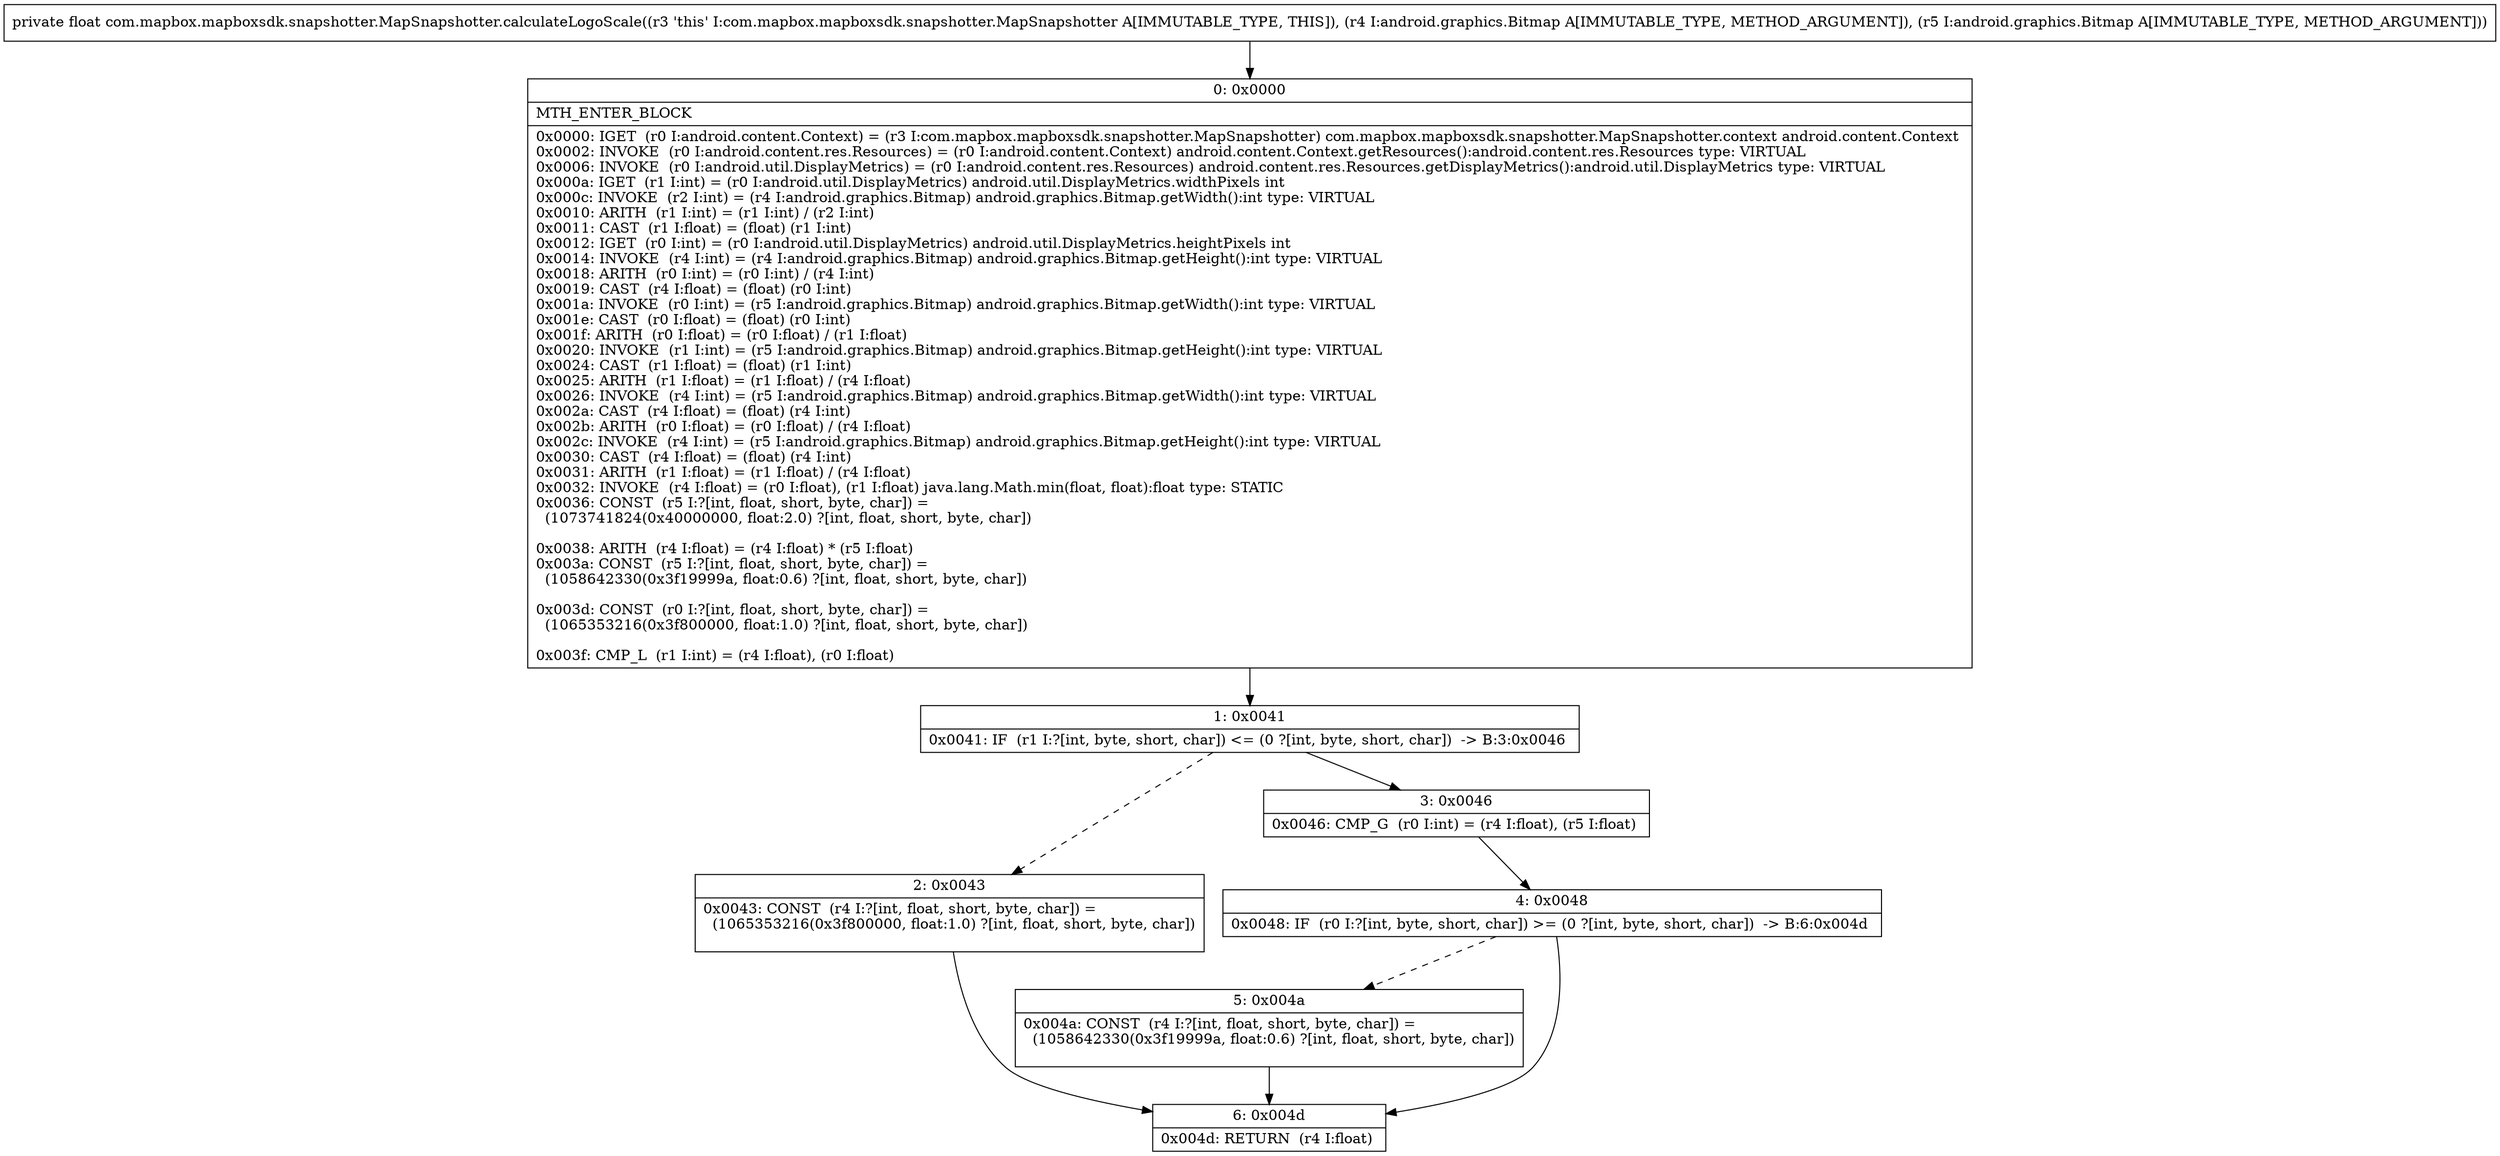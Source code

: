digraph "CFG forcom.mapbox.mapboxsdk.snapshotter.MapSnapshotter.calculateLogoScale(Landroid\/graphics\/Bitmap;Landroid\/graphics\/Bitmap;)F" {
Node_0 [shape=record,label="{0\:\ 0x0000|MTH_ENTER_BLOCK\l|0x0000: IGET  (r0 I:android.content.Context) = (r3 I:com.mapbox.mapboxsdk.snapshotter.MapSnapshotter) com.mapbox.mapboxsdk.snapshotter.MapSnapshotter.context android.content.Context \l0x0002: INVOKE  (r0 I:android.content.res.Resources) = (r0 I:android.content.Context) android.content.Context.getResources():android.content.res.Resources type: VIRTUAL \l0x0006: INVOKE  (r0 I:android.util.DisplayMetrics) = (r0 I:android.content.res.Resources) android.content.res.Resources.getDisplayMetrics():android.util.DisplayMetrics type: VIRTUAL \l0x000a: IGET  (r1 I:int) = (r0 I:android.util.DisplayMetrics) android.util.DisplayMetrics.widthPixels int \l0x000c: INVOKE  (r2 I:int) = (r4 I:android.graphics.Bitmap) android.graphics.Bitmap.getWidth():int type: VIRTUAL \l0x0010: ARITH  (r1 I:int) = (r1 I:int) \/ (r2 I:int) \l0x0011: CAST  (r1 I:float) = (float) (r1 I:int) \l0x0012: IGET  (r0 I:int) = (r0 I:android.util.DisplayMetrics) android.util.DisplayMetrics.heightPixels int \l0x0014: INVOKE  (r4 I:int) = (r4 I:android.graphics.Bitmap) android.graphics.Bitmap.getHeight():int type: VIRTUAL \l0x0018: ARITH  (r0 I:int) = (r0 I:int) \/ (r4 I:int) \l0x0019: CAST  (r4 I:float) = (float) (r0 I:int) \l0x001a: INVOKE  (r0 I:int) = (r5 I:android.graphics.Bitmap) android.graphics.Bitmap.getWidth():int type: VIRTUAL \l0x001e: CAST  (r0 I:float) = (float) (r0 I:int) \l0x001f: ARITH  (r0 I:float) = (r0 I:float) \/ (r1 I:float) \l0x0020: INVOKE  (r1 I:int) = (r5 I:android.graphics.Bitmap) android.graphics.Bitmap.getHeight():int type: VIRTUAL \l0x0024: CAST  (r1 I:float) = (float) (r1 I:int) \l0x0025: ARITH  (r1 I:float) = (r1 I:float) \/ (r4 I:float) \l0x0026: INVOKE  (r4 I:int) = (r5 I:android.graphics.Bitmap) android.graphics.Bitmap.getWidth():int type: VIRTUAL \l0x002a: CAST  (r4 I:float) = (float) (r4 I:int) \l0x002b: ARITH  (r0 I:float) = (r0 I:float) \/ (r4 I:float) \l0x002c: INVOKE  (r4 I:int) = (r5 I:android.graphics.Bitmap) android.graphics.Bitmap.getHeight():int type: VIRTUAL \l0x0030: CAST  (r4 I:float) = (float) (r4 I:int) \l0x0031: ARITH  (r1 I:float) = (r1 I:float) \/ (r4 I:float) \l0x0032: INVOKE  (r4 I:float) = (r0 I:float), (r1 I:float) java.lang.Math.min(float, float):float type: STATIC \l0x0036: CONST  (r5 I:?[int, float, short, byte, char]) = \l  (1073741824(0x40000000, float:2.0) ?[int, float, short, byte, char])\l \l0x0038: ARITH  (r4 I:float) = (r4 I:float) * (r5 I:float) \l0x003a: CONST  (r5 I:?[int, float, short, byte, char]) = \l  (1058642330(0x3f19999a, float:0.6) ?[int, float, short, byte, char])\l \l0x003d: CONST  (r0 I:?[int, float, short, byte, char]) = \l  (1065353216(0x3f800000, float:1.0) ?[int, float, short, byte, char])\l \l0x003f: CMP_L  (r1 I:int) = (r4 I:float), (r0 I:float) \l}"];
Node_1 [shape=record,label="{1\:\ 0x0041|0x0041: IF  (r1 I:?[int, byte, short, char]) \<= (0 ?[int, byte, short, char])  \-\> B:3:0x0046 \l}"];
Node_2 [shape=record,label="{2\:\ 0x0043|0x0043: CONST  (r4 I:?[int, float, short, byte, char]) = \l  (1065353216(0x3f800000, float:1.0) ?[int, float, short, byte, char])\l \l}"];
Node_3 [shape=record,label="{3\:\ 0x0046|0x0046: CMP_G  (r0 I:int) = (r4 I:float), (r5 I:float) \l}"];
Node_4 [shape=record,label="{4\:\ 0x0048|0x0048: IF  (r0 I:?[int, byte, short, char]) \>= (0 ?[int, byte, short, char])  \-\> B:6:0x004d \l}"];
Node_5 [shape=record,label="{5\:\ 0x004a|0x004a: CONST  (r4 I:?[int, float, short, byte, char]) = \l  (1058642330(0x3f19999a, float:0.6) ?[int, float, short, byte, char])\l \l}"];
Node_6 [shape=record,label="{6\:\ 0x004d|0x004d: RETURN  (r4 I:float) \l}"];
MethodNode[shape=record,label="{private float com.mapbox.mapboxsdk.snapshotter.MapSnapshotter.calculateLogoScale((r3 'this' I:com.mapbox.mapboxsdk.snapshotter.MapSnapshotter A[IMMUTABLE_TYPE, THIS]), (r4 I:android.graphics.Bitmap A[IMMUTABLE_TYPE, METHOD_ARGUMENT]), (r5 I:android.graphics.Bitmap A[IMMUTABLE_TYPE, METHOD_ARGUMENT])) }"];
MethodNode -> Node_0;
Node_0 -> Node_1;
Node_1 -> Node_2[style=dashed];
Node_1 -> Node_3;
Node_2 -> Node_6;
Node_3 -> Node_4;
Node_4 -> Node_5[style=dashed];
Node_4 -> Node_6;
Node_5 -> Node_6;
}

